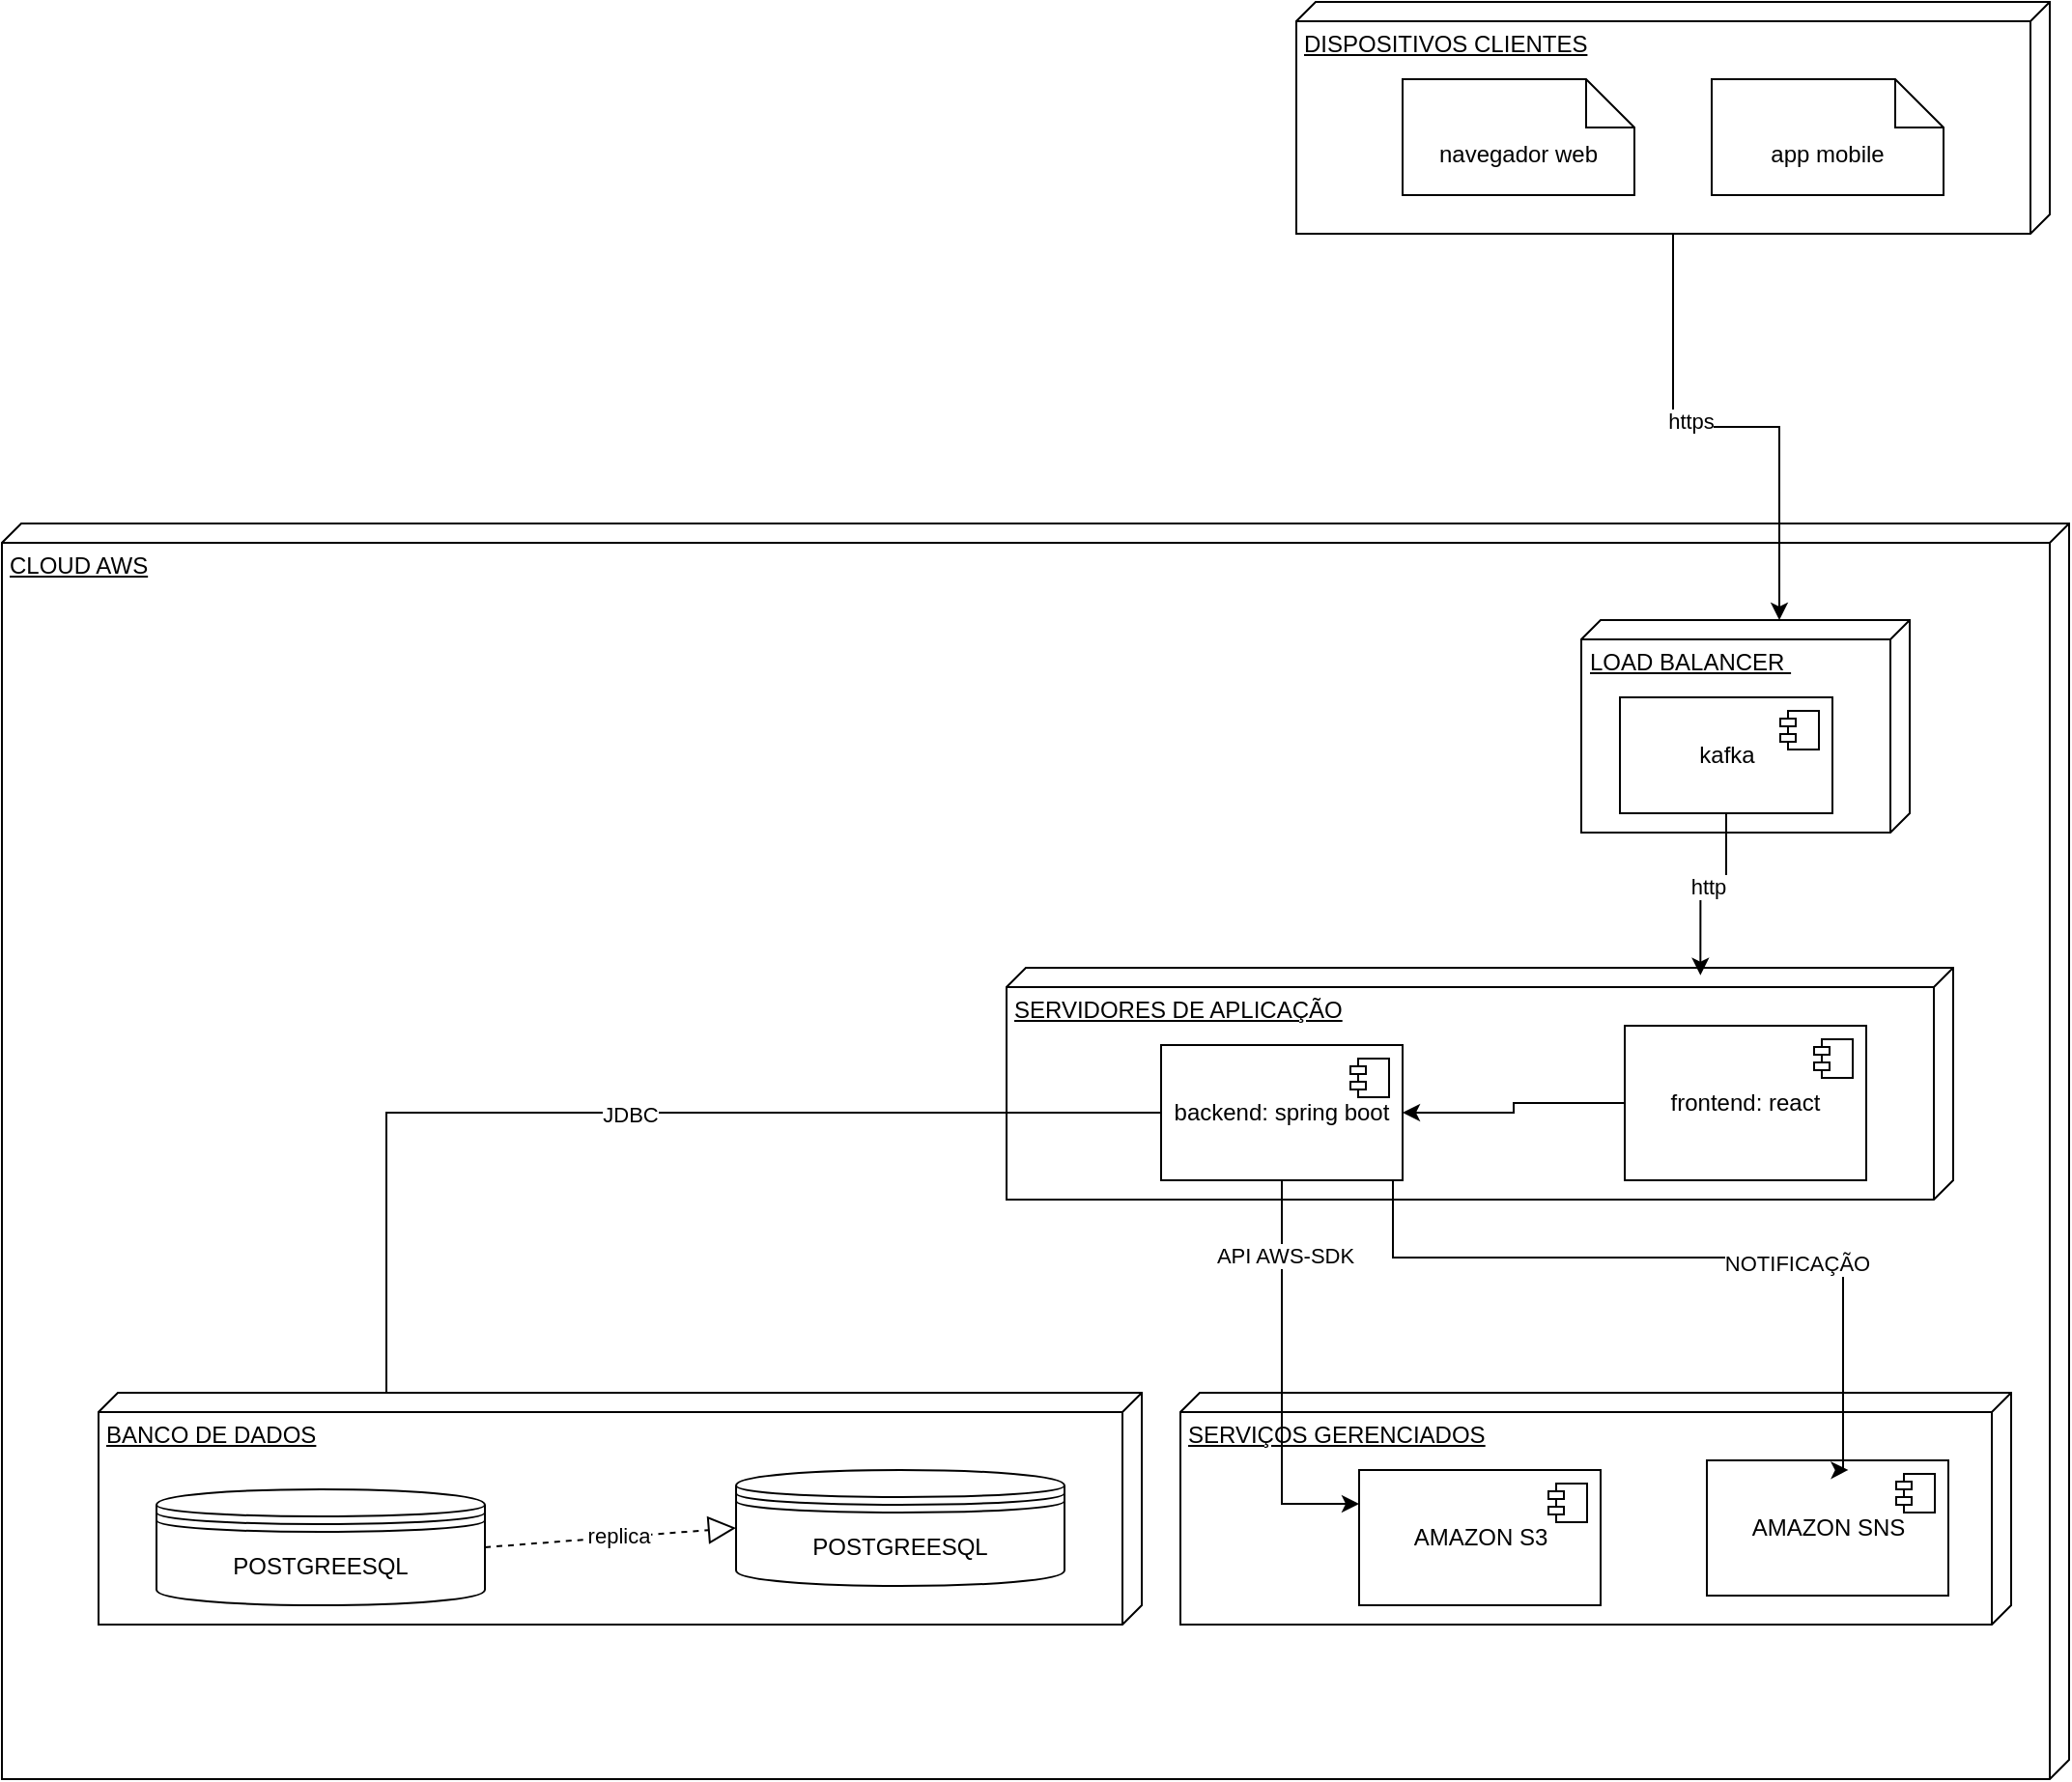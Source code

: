 <mxfile version="26.1.3">
  <diagram name="Página-1" id="HEzafT3hkhrXV9f0zlYD">
    <mxGraphModel grid="1" page="1" gridSize="10" guides="1" tooltips="1" connect="1" arrows="1" fold="1" pageScale="1" pageWidth="827" pageHeight="1169" math="0" shadow="0">
      <root>
        <mxCell id="0" />
        <mxCell id="1" parent="0" />
        <mxCell id="cIWyeqfJ36iZqnQGME48-1" value="CLOUD AWS" style="verticalAlign=top;align=left;spacingTop=8;spacingLeft=2;spacingRight=12;shape=cube;size=10;direction=south;fontStyle=4;html=1;whiteSpace=wrap;movable=1;resizable=1;rotatable=1;deletable=1;editable=1;locked=0;connectable=1;" vertex="1" parent="1">
          <mxGeometry x="-620" y="-800" width="1070" height="650" as="geometry" />
        </mxCell>
        <mxCell id="cIWyeqfJ36iZqnQGME48-2" value="LOAD BALANCER&amp;nbsp;" style="verticalAlign=top;align=left;spacingTop=8;spacingLeft=2;spacingRight=12;shape=cube;size=10;direction=south;fontStyle=4;html=1;whiteSpace=wrap;" vertex="1" parent="1">
          <mxGeometry x="197.5" y="-750" width="170" height="110" as="geometry" />
        </mxCell>
        <mxCell id="cIWyeqfJ36iZqnQGME48-3" value="kafka" style="html=1;dropTarget=0;whiteSpace=wrap;" vertex="1" parent="1">
          <mxGeometry x="217.5" y="-710" width="110" height="60" as="geometry" />
        </mxCell>
        <mxCell id="cIWyeqfJ36iZqnQGME48-4" value="" style="shape=module;jettyWidth=8;jettyHeight=4;" vertex="1" parent="cIWyeqfJ36iZqnQGME48-3">
          <mxGeometry x="1" width="20" height="20" relative="1" as="geometry">
            <mxPoint x="-27" y="7" as="offset" />
          </mxGeometry>
        </mxCell>
        <mxCell id="cIWyeqfJ36iZqnQGME48-5" value="SERVIDORES DE APLICAÇÃO" style="verticalAlign=top;align=left;spacingTop=8;spacingLeft=2;spacingRight=12;shape=cube;size=10;direction=south;fontStyle=4;html=1;whiteSpace=wrap;" vertex="1" parent="1">
          <mxGeometry x="-100" y="-570" width="490" height="120" as="geometry" />
        </mxCell>
        <mxCell id="cIWyeqfJ36iZqnQGME48-26" value="" style="edgeStyle=orthogonalEdgeStyle;rounded=0;orthogonalLoop=1;jettySize=auto;html=1;entryX=0.7;entryY=0.048;entryDx=0;entryDy=0;entryPerimeter=0;" edge="1" parent="1" source="cIWyeqfJ36iZqnQGME48-6" target="cIWyeqfJ36iZqnQGME48-27">
          <mxGeometry relative="1" as="geometry" />
        </mxCell>
        <mxCell id="cIWyeqfJ36iZqnQGME48-31" value="JDBC" style="edgeLabel;html=1;align=center;verticalAlign=middle;resizable=0;points=[];" connectable="0" vertex="1" parent="cIWyeqfJ36iZqnQGME48-26">
          <mxGeometry x="-0.081" y="1" relative="1" as="geometry">
            <mxPoint as="offset" />
          </mxGeometry>
        </mxCell>
        <mxCell id="cIWyeqfJ36iZqnQGME48-6" value="backend: spring boot" style="html=1;dropTarget=0;whiteSpace=wrap;" vertex="1" parent="1">
          <mxGeometry x="-20" y="-530" width="125" height="70" as="geometry" />
        </mxCell>
        <mxCell id="cIWyeqfJ36iZqnQGME48-7" value="" style="shape=module;jettyWidth=8;jettyHeight=4;" vertex="1" parent="cIWyeqfJ36iZqnQGME48-6">
          <mxGeometry x="1" width="20" height="20" relative="1" as="geometry">
            <mxPoint x="-27" y="7" as="offset" />
          </mxGeometry>
        </mxCell>
        <mxCell id="cIWyeqfJ36iZqnQGME48-35" style="edgeStyle=orthogonalEdgeStyle;rounded=0;orthogonalLoop=1;jettySize=auto;html=1;entryX=1;entryY=0.5;entryDx=0;entryDy=0;" edge="1" parent="1" source="cIWyeqfJ36iZqnQGME48-8" target="cIWyeqfJ36iZqnQGME48-6">
          <mxGeometry relative="1" as="geometry" />
        </mxCell>
        <mxCell id="cIWyeqfJ36iZqnQGME48-8" value="frontend: react" style="html=1;dropTarget=0;whiteSpace=wrap;" vertex="1" parent="1">
          <mxGeometry x="220" y="-540" width="125" height="80" as="geometry" />
        </mxCell>
        <mxCell id="cIWyeqfJ36iZqnQGME48-9" value="" style="shape=module;jettyWidth=8;jettyHeight=4;" vertex="1" parent="cIWyeqfJ36iZqnQGME48-8">
          <mxGeometry x="1" width="20" height="20" relative="1" as="geometry">
            <mxPoint x="-27" y="7" as="offset" />
          </mxGeometry>
        </mxCell>
        <mxCell id="cIWyeqfJ36iZqnQGME48-10" value="BANCO DE DADOS" style="verticalAlign=top;align=left;spacingTop=8;spacingLeft=2;spacingRight=12;shape=cube;size=10;direction=south;fontStyle=4;html=1;whiteSpace=wrap;" vertex="1" parent="1">
          <mxGeometry x="-570" y="-350" width="540" height="120" as="geometry" />
        </mxCell>
        <mxCell id="cIWyeqfJ36iZqnQGME48-21" value="SERVIÇOS GERENCIADOS" style="verticalAlign=top;align=left;spacingTop=8;spacingLeft=2;spacingRight=12;shape=cube;size=10;direction=south;fontStyle=4;html=1;whiteSpace=wrap;" vertex="1" parent="1">
          <mxGeometry x="-10" y="-350" width="430" height="120" as="geometry" />
        </mxCell>
        <mxCell id="cIWyeqfJ36iZqnQGME48-22" value="AMAZON S3" style="html=1;dropTarget=0;whiteSpace=wrap;" vertex="1" parent="1">
          <mxGeometry x="82.5" y="-310" width="125" height="70" as="geometry" />
        </mxCell>
        <mxCell id="cIWyeqfJ36iZqnQGME48-23" value="" style="shape=module;jettyWidth=8;jettyHeight=4;" vertex="1" parent="cIWyeqfJ36iZqnQGME48-22">
          <mxGeometry x="1" width="20" height="20" relative="1" as="geometry">
            <mxPoint x="-27" y="7" as="offset" />
          </mxGeometry>
        </mxCell>
        <mxCell id="cIWyeqfJ36iZqnQGME48-24" value="AMAZON SNS" style="html=1;dropTarget=0;whiteSpace=wrap;" vertex="1" parent="1">
          <mxGeometry x="262.5" y="-315" width="125" height="70" as="geometry" />
        </mxCell>
        <mxCell id="cIWyeqfJ36iZqnQGME48-25" value="" style="shape=module;jettyWidth=8;jettyHeight=4;" vertex="1" parent="cIWyeqfJ36iZqnQGME48-24">
          <mxGeometry x="1" width="20" height="20" relative="1" as="geometry">
            <mxPoint x="-27" y="7" as="offset" />
          </mxGeometry>
        </mxCell>
        <mxCell id="cIWyeqfJ36iZqnQGME48-27" value="POSTGREESQL" style="shape=datastore;whiteSpace=wrap;html=1;" vertex="1" parent="1">
          <mxGeometry x="-540" y="-300" width="170" height="60" as="geometry" />
        </mxCell>
        <mxCell id="cIWyeqfJ36iZqnQGME48-28" value="POSTGREESQL" style="shape=datastore;whiteSpace=wrap;html=1;" vertex="1" parent="1">
          <mxGeometry x="-240" y="-310" width="170" height="60" as="geometry" />
        </mxCell>
        <mxCell id="cIWyeqfJ36iZqnQGME48-29" value="" style="endArrow=block;dashed=1;endFill=0;endSize=12;html=1;rounded=0;entryX=0;entryY=0.5;entryDx=0;entryDy=0;exitX=1;exitY=0.5;exitDx=0;exitDy=0;" edge="1" parent="1" source="cIWyeqfJ36iZqnQGME48-27" target="cIWyeqfJ36iZqnQGME48-28">
          <mxGeometry width="160" relative="1" as="geometry">
            <mxPoint x="-160" y="-320" as="sourcePoint" />
            <mxPoint y="-320" as="targetPoint" />
          </mxGeometry>
        </mxCell>
        <mxCell id="cIWyeqfJ36iZqnQGME48-30" value="replica" style="edgeLabel;html=1;align=center;verticalAlign=middle;resizable=0;points=[];" connectable="0" vertex="1" parent="cIWyeqfJ36iZqnQGME48-29">
          <mxGeometry x="0.068" y="1" relative="1" as="geometry">
            <mxPoint as="offset" />
          </mxGeometry>
        </mxCell>
        <mxCell id="cIWyeqfJ36iZqnQGME48-32" style="edgeStyle=orthogonalEdgeStyle;rounded=0;orthogonalLoop=1;jettySize=auto;html=1;entryX=0;entryY=0.25;entryDx=0;entryDy=0;" edge="1" parent="1" source="cIWyeqfJ36iZqnQGME48-6" target="cIWyeqfJ36iZqnQGME48-22">
          <mxGeometry relative="1" as="geometry" />
        </mxCell>
        <mxCell id="cIWyeqfJ36iZqnQGME48-33" value="API AWS-SDK" style="edgeLabel;html=1;align=center;verticalAlign=middle;resizable=0;points=[];" connectable="0" vertex="1" parent="cIWyeqfJ36iZqnQGME48-32">
          <mxGeometry x="-0.624" y="1" relative="1" as="geometry">
            <mxPoint as="offset" />
          </mxGeometry>
        </mxCell>
        <mxCell id="cIWyeqfJ36iZqnQGME48-36" style="edgeStyle=orthogonalEdgeStyle;rounded=0;orthogonalLoop=1;jettySize=auto;html=1;entryX=0.586;entryY=0.071;entryDx=0;entryDy=0;entryPerimeter=0;" edge="1" parent="1" source="cIWyeqfJ36iZqnQGME48-6" target="cIWyeqfJ36iZqnQGME48-24">
          <mxGeometry relative="1" as="geometry">
            <Array as="points">
              <mxPoint x="100" y="-420" />
              <mxPoint x="333" y="-420" />
            </Array>
          </mxGeometry>
        </mxCell>
        <mxCell id="cIWyeqfJ36iZqnQGME48-37" value="NOTIFICAÇÃO" style="edgeLabel;html=1;align=center;verticalAlign=middle;resizable=0;points=[];" connectable="0" vertex="1" parent="cIWyeqfJ36iZqnQGME48-36">
          <mxGeometry x="0.288" y="-3" relative="1" as="geometry">
            <mxPoint as="offset" />
          </mxGeometry>
        </mxCell>
        <mxCell id="cIWyeqfJ36iZqnQGME48-38" value="DISPOSITIVOS CLIENTES" style="verticalAlign=top;align=left;spacingTop=8;spacingLeft=2;spacingRight=12;shape=cube;size=10;direction=south;fontStyle=4;html=1;whiteSpace=wrap;" vertex="1" parent="1">
          <mxGeometry x="50" y="-1070" width="390" height="120" as="geometry" />
        </mxCell>
        <mxCell id="cIWyeqfJ36iZqnQGME48-46" style="edgeStyle=orthogonalEdgeStyle;rounded=0;orthogonalLoop=1;jettySize=auto;html=1;entryX=0;entryY=0.397;entryDx=0;entryDy=0;entryPerimeter=0;" edge="1" parent="1" source="cIWyeqfJ36iZqnQGME48-38" target="cIWyeqfJ36iZqnQGME48-2">
          <mxGeometry relative="1" as="geometry" />
        </mxCell>
        <mxCell id="cIWyeqfJ36iZqnQGME48-47" value="https" style="edgeLabel;html=1;align=center;verticalAlign=middle;resizable=0;points=[];" connectable="0" vertex="1" parent="cIWyeqfJ36iZqnQGME48-46">
          <mxGeometry x="-0.149" y="3" relative="1" as="geometry">
            <mxPoint as="offset" />
          </mxGeometry>
        </mxCell>
        <mxCell id="cIWyeqfJ36iZqnQGME48-48" style="edgeStyle=orthogonalEdgeStyle;rounded=0;orthogonalLoop=1;jettySize=auto;html=1;entryX=0.032;entryY=0.267;entryDx=0;entryDy=0;entryPerimeter=0;" edge="1" parent="1" source="cIWyeqfJ36iZqnQGME48-3" target="cIWyeqfJ36iZqnQGME48-5">
          <mxGeometry relative="1" as="geometry" />
        </mxCell>
        <mxCell id="cIWyeqfJ36iZqnQGME48-49" value="http" style="edgeLabel;html=1;align=center;verticalAlign=middle;resizable=0;points=[];" connectable="0" vertex="1" parent="cIWyeqfJ36iZqnQGME48-48">
          <mxGeometry x="0.043" y="-2" relative="1" as="geometry">
            <mxPoint x="1" as="offset" />
          </mxGeometry>
        </mxCell>
        <mxCell id="cIWyeqfJ36iZqnQGME48-50" value="navegador web" style="shape=note2;boundedLbl=1;whiteSpace=wrap;html=1;size=25;verticalAlign=top;align=center;" vertex="1" parent="1">
          <mxGeometry x="105" y="-1030" width="120" height="60" as="geometry" />
        </mxCell>
        <mxCell id="cIWyeqfJ36iZqnQGME48-51" value="app mobile" style="shape=note2;boundedLbl=1;whiteSpace=wrap;html=1;size=25;verticalAlign=top;align=center;" vertex="1" parent="1">
          <mxGeometry x="265" y="-1030" width="120" height="60" as="geometry" />
        </mxCell>
      </root>
    </mxGraphModel>
  </diagram>
</mxfile>
